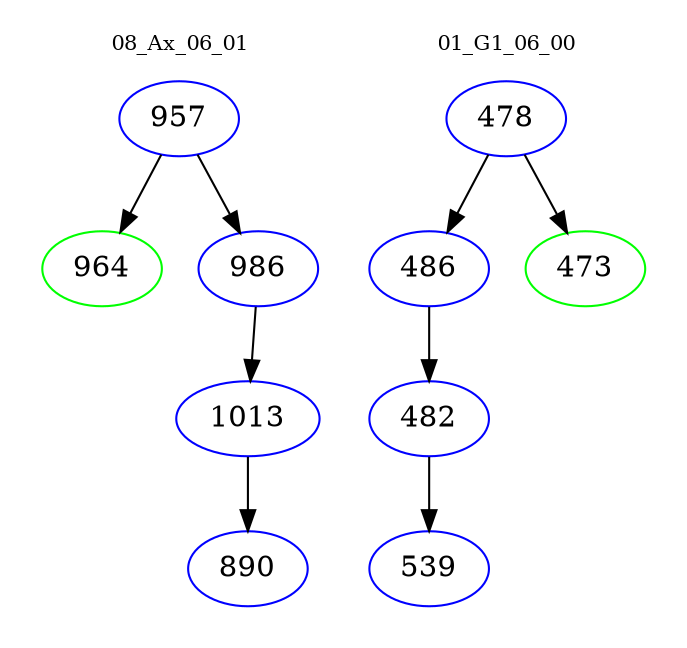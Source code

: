 digraph{
subgraph cluster_0 {
color = white
label = "08_Ax_06_01";
fontsize=10;
T0_957 [label="957", color="blue"]
T0_957 -> T0_964 [color="black"]
T0_964 [label="964", color="green"]
T0_957 -> T0_986 [color="black"]
T0_986 [label="986", color="blue"]
T0_986 -> T0_1013 [color="black"]
T0_1013 [label="1013", color="blue"]
T0_1013 -> T0_890 [color="black"]
T0_890 [label="890", color="blue"]
}
subgraph cluster_1 {
color = white
label = "01_G1_06_00";
fontsize=10;
T1_478 [label="478", color="blue"]
T1_478 -> T1_486 [color="black"]
T1_486 [label="486", color="blue"]
T1_486 -> T1_482 [color="black"]
T1_482 [label="482", color="blue"]
T1_482 -> T1_539 [color="black"]
T1_539 [label="539", color="blue"]
T1_478 -> T1_473 [color="black"]
T1_473 [label="473", color="green"]
}
}
